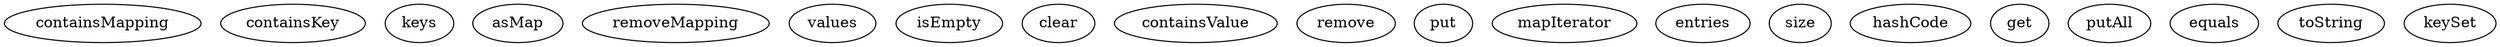digraph G {
containsMapping;
containsKey;
keys;
asMap;
removeMapping;
values;
isEmpty;
clear;
containsValue;
remove;
put;
mapIterator;
entries;
size;
hashCode;
get;
putAll;
equals;
toString;
keySet;
}